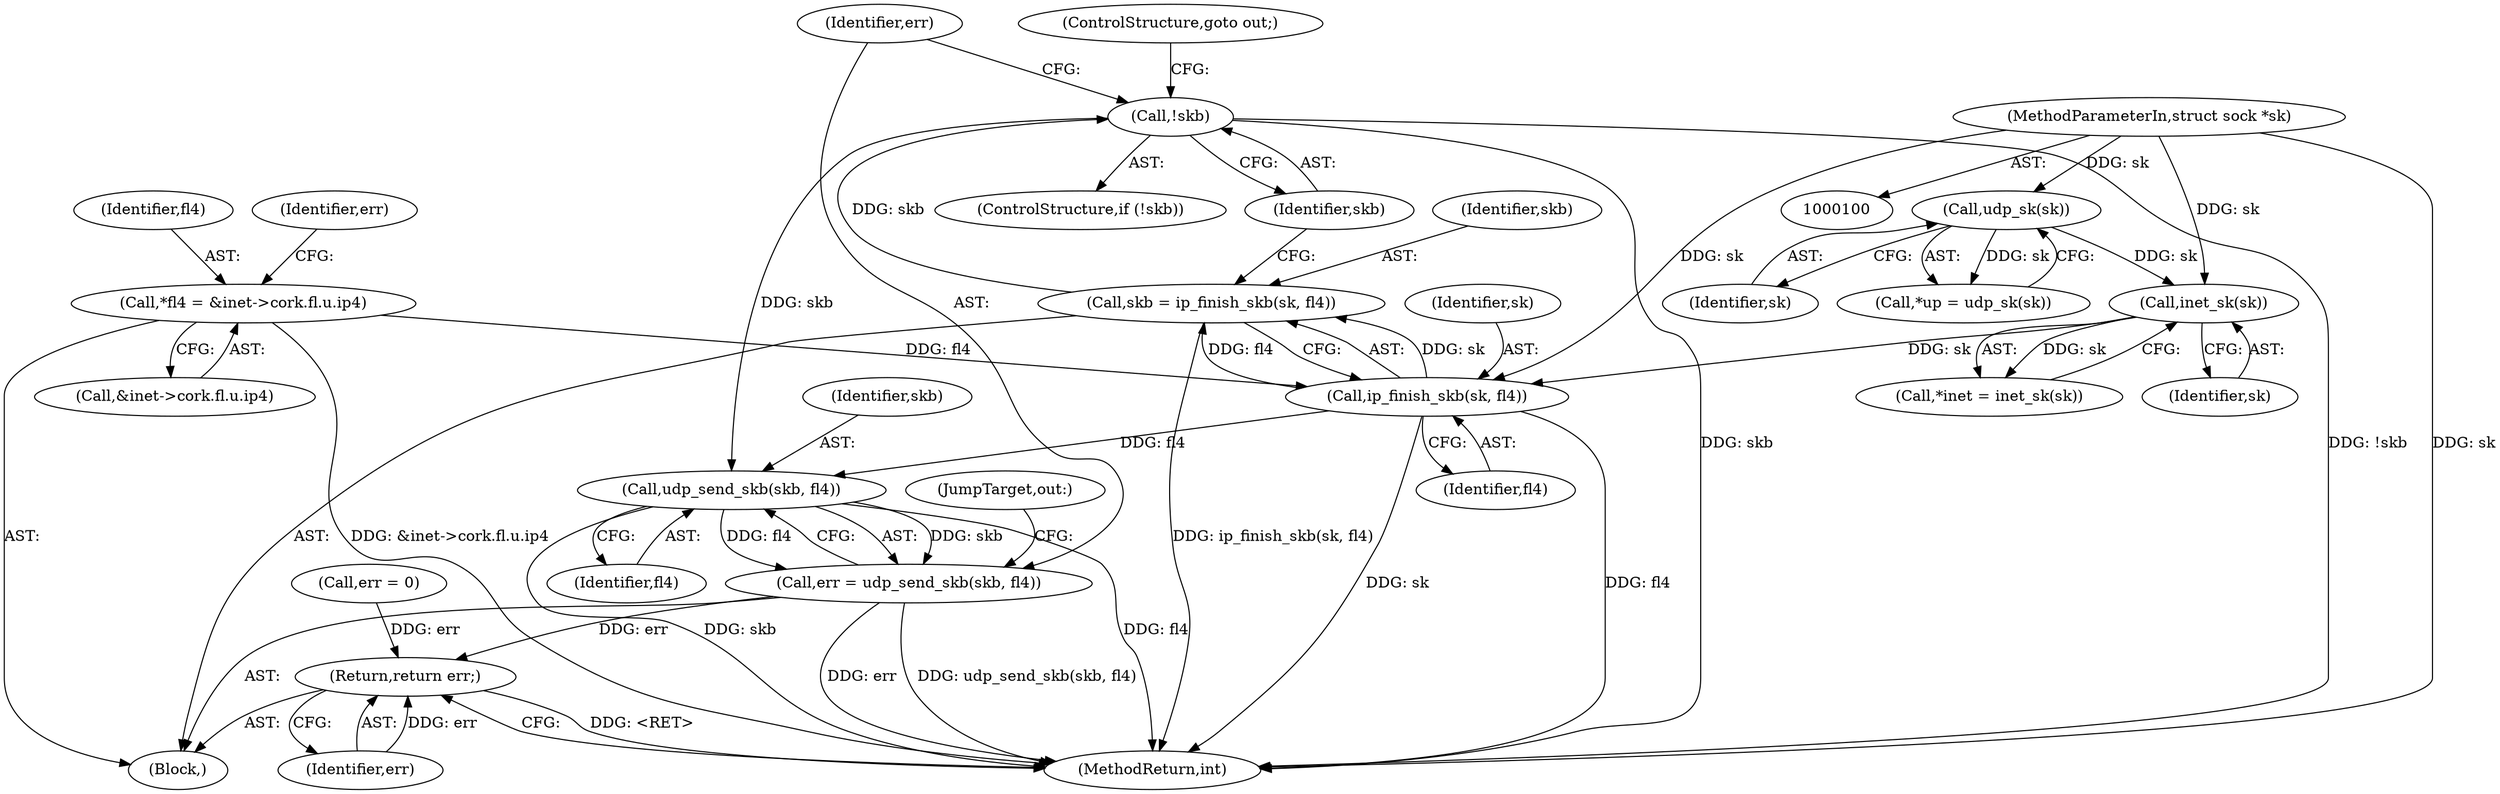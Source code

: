 digraph "0_linux_8822b64a0fa64a5dd1dfcf837c5b0be83f8c05d1@API" {
"1000142" [label="(Call,udp_send_skb(skb, fl4))"];
"1000137" [label="(Call,!skb)"];
"1000131" [label="(Call,skb = ip_finish_skb(sk, fl4))"];
"1000133" [label="(Call,ip_finish_skb(sk, fl4))"];
"1000111" [label="(Call,inet_sk(sk))"];
"1000106" [label="(Call,udp_sk(sk))"];
"1000101" [label="(MethodParameterIn,struct sock *sk)"];
"1000114" [label="(Call,*fl4 = &inet->cork.fl.u.ip4)"];
"1000140" [label="(Call,err = udp_send_skb(skb, fl4))"];
"1000156" [label="(Return,return err;)"];
"1000109" [label="(Call,*inet = inet_sk(sk))"];
"1000112" [label="(Identifier,sk)"];
"1000131" [label="(Call,skb = ip_finish_skb(sk, fl4))"];
"1000136" [label="(ControlStructure,if (!skb))"];
"1000101" [label="(MethodParameterIn,struct sock *sk)"];
"1000116" [label="(Call,&inet->cork.fl.u.ip4)"];
"1000111" [label="(Call,inet_sk(sk))"];
"1000138" [label="(Identifier,skb)"];
"1000139" [label="(ControlStructure,goto out;)"];
"1000133" [label="(Call,ip_finish_skb(sk, fl4))"];
"1000144" [label="(Identifier,fl4)"];
"1000129" [label="(Identifier,err)"];
"1000137" [label="(Call,!skb)"];
"1000142" [label="(Call,udp_send_skb(skb, fl4))"];
"1000115" [label="(Identifier,fl4)"];
"1000145" [label="(JumpTarget,out:)"];
"1000104" [label="(Call,*up = udp_sk(sk))"];
"1000156" [label="(Return,return err;)"];
"1000143" [label="(Identifier,skb)"];
"1000157" [label="(Identifier,err)"];
"1000158" [label="(MethodReturn,int)"];
"1000134" [label="(Identifier,sk)"];
"1000106" [label="(Call,udp_sk(sk))"];
"1000140" [label="(Call,err = udp_send_skb(skb, fl4))"];
"1000102" [label="(Block,)"];
"1000141" [label="(Identifier,err)"];
"1000114" [label="(Call,*fl4 = &inet->cork.fl.u.ip4)"];
"1000135" [label="(Identifier,fl4)"];
"1000107" [label="(Identifier,sk)"];
"1000132" [label="(Identifier,skb)"];
"1000128" [label="(Call,err = 0)"];
"1000142" -> "1000140"  [label="AST: "];
"1000142" -> "1000144"  [label="CFG: "];
"1000143" -> "1000142"  [label="AST: "];
"1000144" -> "1000142"  [label="AST: "];
"1000140" -> "1000142"  [label="CFG: "];
"1000142" -> "1000158"  [label="DDG: skb"];
"1000142" -> "1000158"  [label="DDG: fl4"];
"1000142" -> "1000140"  [label="DDG: skb"];
"1000142" -> "1000140"  [label="DDG: fl4"];
"1000137" -> "1000142"  [label="DDG: skb"];
"1000133" -> "1000142"  [label="DDG: fl4"];
"1000137" -> "1000136"  [label="AST: "];
"1000137" -> "1000138"  [label="CFG: "];
"1000138" -> "1000137"  [label="AST: "];
"1000139" -> "1000137"  [label="CFG: "];
"1000141" -> "1000137"  [label="CFG: "];
"1000137" -> "1000158"  [label="DDG: skb"];
"1000137" -> "1000158"  [label="DDG: !skb"];
"1000131" -> "1000137"  [label="DDG: skb"];
"1000131" -> "1000102"  [label="AST: "];
"1000131" -> "1000133"  [label="CFG: "];
"1000132" -> "1000131"  [label="AST: "];
"1000133" -> "1000131"  [label="AST: "];
"1000138" -> "1000131"  [label="CFG: "];
"1000131" -> "1000158"  [label="DDG: ip_finish_skb(sk, fl4)"];
"1000133" -> "1000131"  [label="DDG: sk"];
"1000133" -> "1000131"  [label="DDG: fl4"];
"1000133" -> "1000135"  [label="CFG: "];
"1000134" -> "1000133"  [label="AST: "];
"1000135" -> "1000133"  [label="AST: "];
"1000133" -> "1000158"  [label="DDG: sk"];
"1000133" -> "1000158"  [label="DDG: fl4"];
"1000111" -> "1000133"  [label="DDG: sk"];
"1000101" -> "1000133"  [label="DDG: sk"];
"1000114" -> "1000133"  [label="DDG: fl4"];
"1000111" -> "1000109"  [label="AST: "];
"1000111" -> "1000112"  [label="CFG: "];
"1000112" -> "1000111"  [label="AST: "];
"1000109" -> "1000111"  [label="CFG: "];
"1000111" -> "1000109"  [label="DDG: sk"];
"1000106" -> "1000111"  [label="DDG: sk"];
"1000101" -> "1000111"  [label="DDG: sk"];
"1000106" -> "1000104"  [label="AST: "];
"1000106" -> "1000107"  [label="CFG: "];
"1000107" -> "1000106"  [label="AST: "];
"1000104" -> "1000106"  [label="CFG: "];
"1000106" -> "1000104"  [label="DDG: sk"];
"1000101" -> "1000106"  [label="DDG: sk"];
"1000101" -> "1000100"  [label="AST: "];
"1000101" -> "1000158"  [label="DDG: sk"];
"1000114" -> "1000102"  [label="AST: "];
"1000114" -> "1000116"  [label="CFG: "];
"1000115" -> "1000114"  [label="AST: "];
"1000116" -> "1000114"  [label="AST: "];
"1000129" -> "1000114"  [label="CFG: "];
"1000114" -> "1000158"  [label="DDG: &inet->cork.fl.u.ip4"];
"1000140" -> "1000102"  [label="AST: "];
"1000141" -> "1000140"  [label="AST: "];
"1000145" -> "1000140"  [label="CFG: "];
"1000140" -> "1000158"  [label="DDG: udp_send_skb(skb, fl4)"];
"1000140" -> "1000158"  [label="DDG: err"];
"1000140" -> "1000156"  [label="DDG: err"];
"1000156" -> "1000102"  [label="AST: "];
"1000156" -> "1000157"  [label="CFG: "];
"1000157" -> "1000156"  [label="AST: "];
"1000158" -> "1000156"  [label="CFG: "];
"1000156" -> "1000158"  [label="DDG: <RET>"];
"1000157" -> "1000156"  [label="DDG: err"];
"1000128" -> "1000156"  [label="DDG: err"];
}
